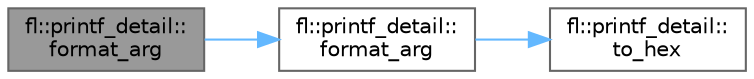 digraph "fl::printf_detail::format_arg"
{
 // INTERACTIVE_SVG=YES
 // LATEX_PDF_SIZE
  bgcolor="transparent";
  edge [fontname=Helvetica,fontsize=10,labelfontname=Helvetica,labelfontsize=10];
  node [fontname=Helvetica,fontsize=10,shape=box,height=0.2,width=0.4];
  rankdir="LR";
  Node1 [id="Node000001",label="fl::printf_detail::\lformat_arg",height=0.2,width=0.4,color="gray40", fillcolor="grey60", style="filled", fontcolor="black",tooltip=" "];
  Node1 -> Node2 [id="edge1_Node000001_Node000002",color="steelblue1",style="solid",tooltip=" "];
  Node2 [id="Node000002",label="fl::printf_detail::\lformat_arg",height=0.2,width=0.4,color="grey40", fillcolor="white", style="filled",URL="$d2/de0/namespacefl_1_1printf__detail_adef945a9ae2d71df36883b1efbe48ba6.html#adef945a9ae2d71df36883b1efbe48ba6",tooltip=" "];
  Node2 -> Node3 [id="edge2_Node000002_Node000003",color="steelblue1",style="solid",tooltip=" "];
  Node3 [id="Node000003",label="fl::printf_detail::\lto_hex",height=0.2,width=0.4,color="grey40", fillcolor="white", style="filled",URL="$d2/de0/namespacefl_1_1printf__detail_af30aa77ab5f5c6e861e0afdb1e2f8b17.html#af30aa77ab5f5c6e861e0afdb1e2f8b17",tooltip=" "];
}
